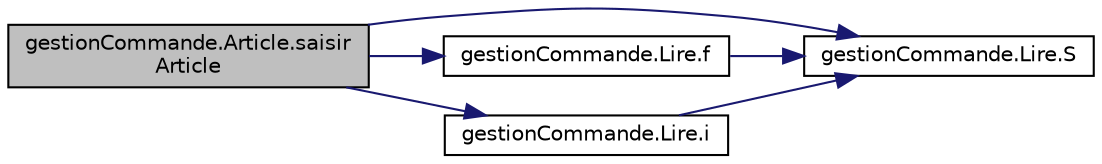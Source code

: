 digraph "gestionCommande.Article.saisirArticle"
{
  edge [fontname="Helvetica",fontsize="10",labelfontname="Helvetica",labelfontsize="10"];
  node [fontname="Helvetica",fontsize="10",shape=record];
  rankdir="LR";
  Node1 [label="gestionCommande.Article.saisir\lArticle",height=0.2,width=0.4,color="black", fillcolor="grey75", style="filled" fontcolor="black"];
  Node1 -> Node2 [color="midnightblue",fontsize="10",style="solid",fontname="Helvetica"];
  Node2 [label="gestionCommande.Lire.S",height=0.2,width=0.4,color="black", fillcolor="white", style="filled",URL="$classgestion_commande_1_1_lire.html#a80bc00afc8ee00cdf98d844099184e16"];
  Node1 -> Node3 [color="midnightblue",fontsize="10",style="solid",fontname="Helvetica"];
  Node3 [label="gestionCommande.Lire.f",height=0.2,width=0.4,color="black", fillcolor="white", style="filled",URL="$classgestion_commande_1_1_lire.html#a007ba2d3004f27d3040f409074aab7f8"];
  Node3 -> Node2 [color="midnightblue",fontsize="10",style="solid",fontname="Helvetica"];
  Node1 -> Node4 [color="midnightblue",fontsize="10",style="solid",fontname="Helvetica"];
  Node4 [label="gestionCommande.Lire.i",height=0.2,width=0.4,color="black", fillcolor="white", style="filled",URL="$classgestion_commande_1_1_lire.html#a4c849f256ceef5c7d7f025bf7870fea6"];
  Node4 -> Node2 [color="midnightblue",fontsize="10",style="solid",fontname="Helvetica"];
}
